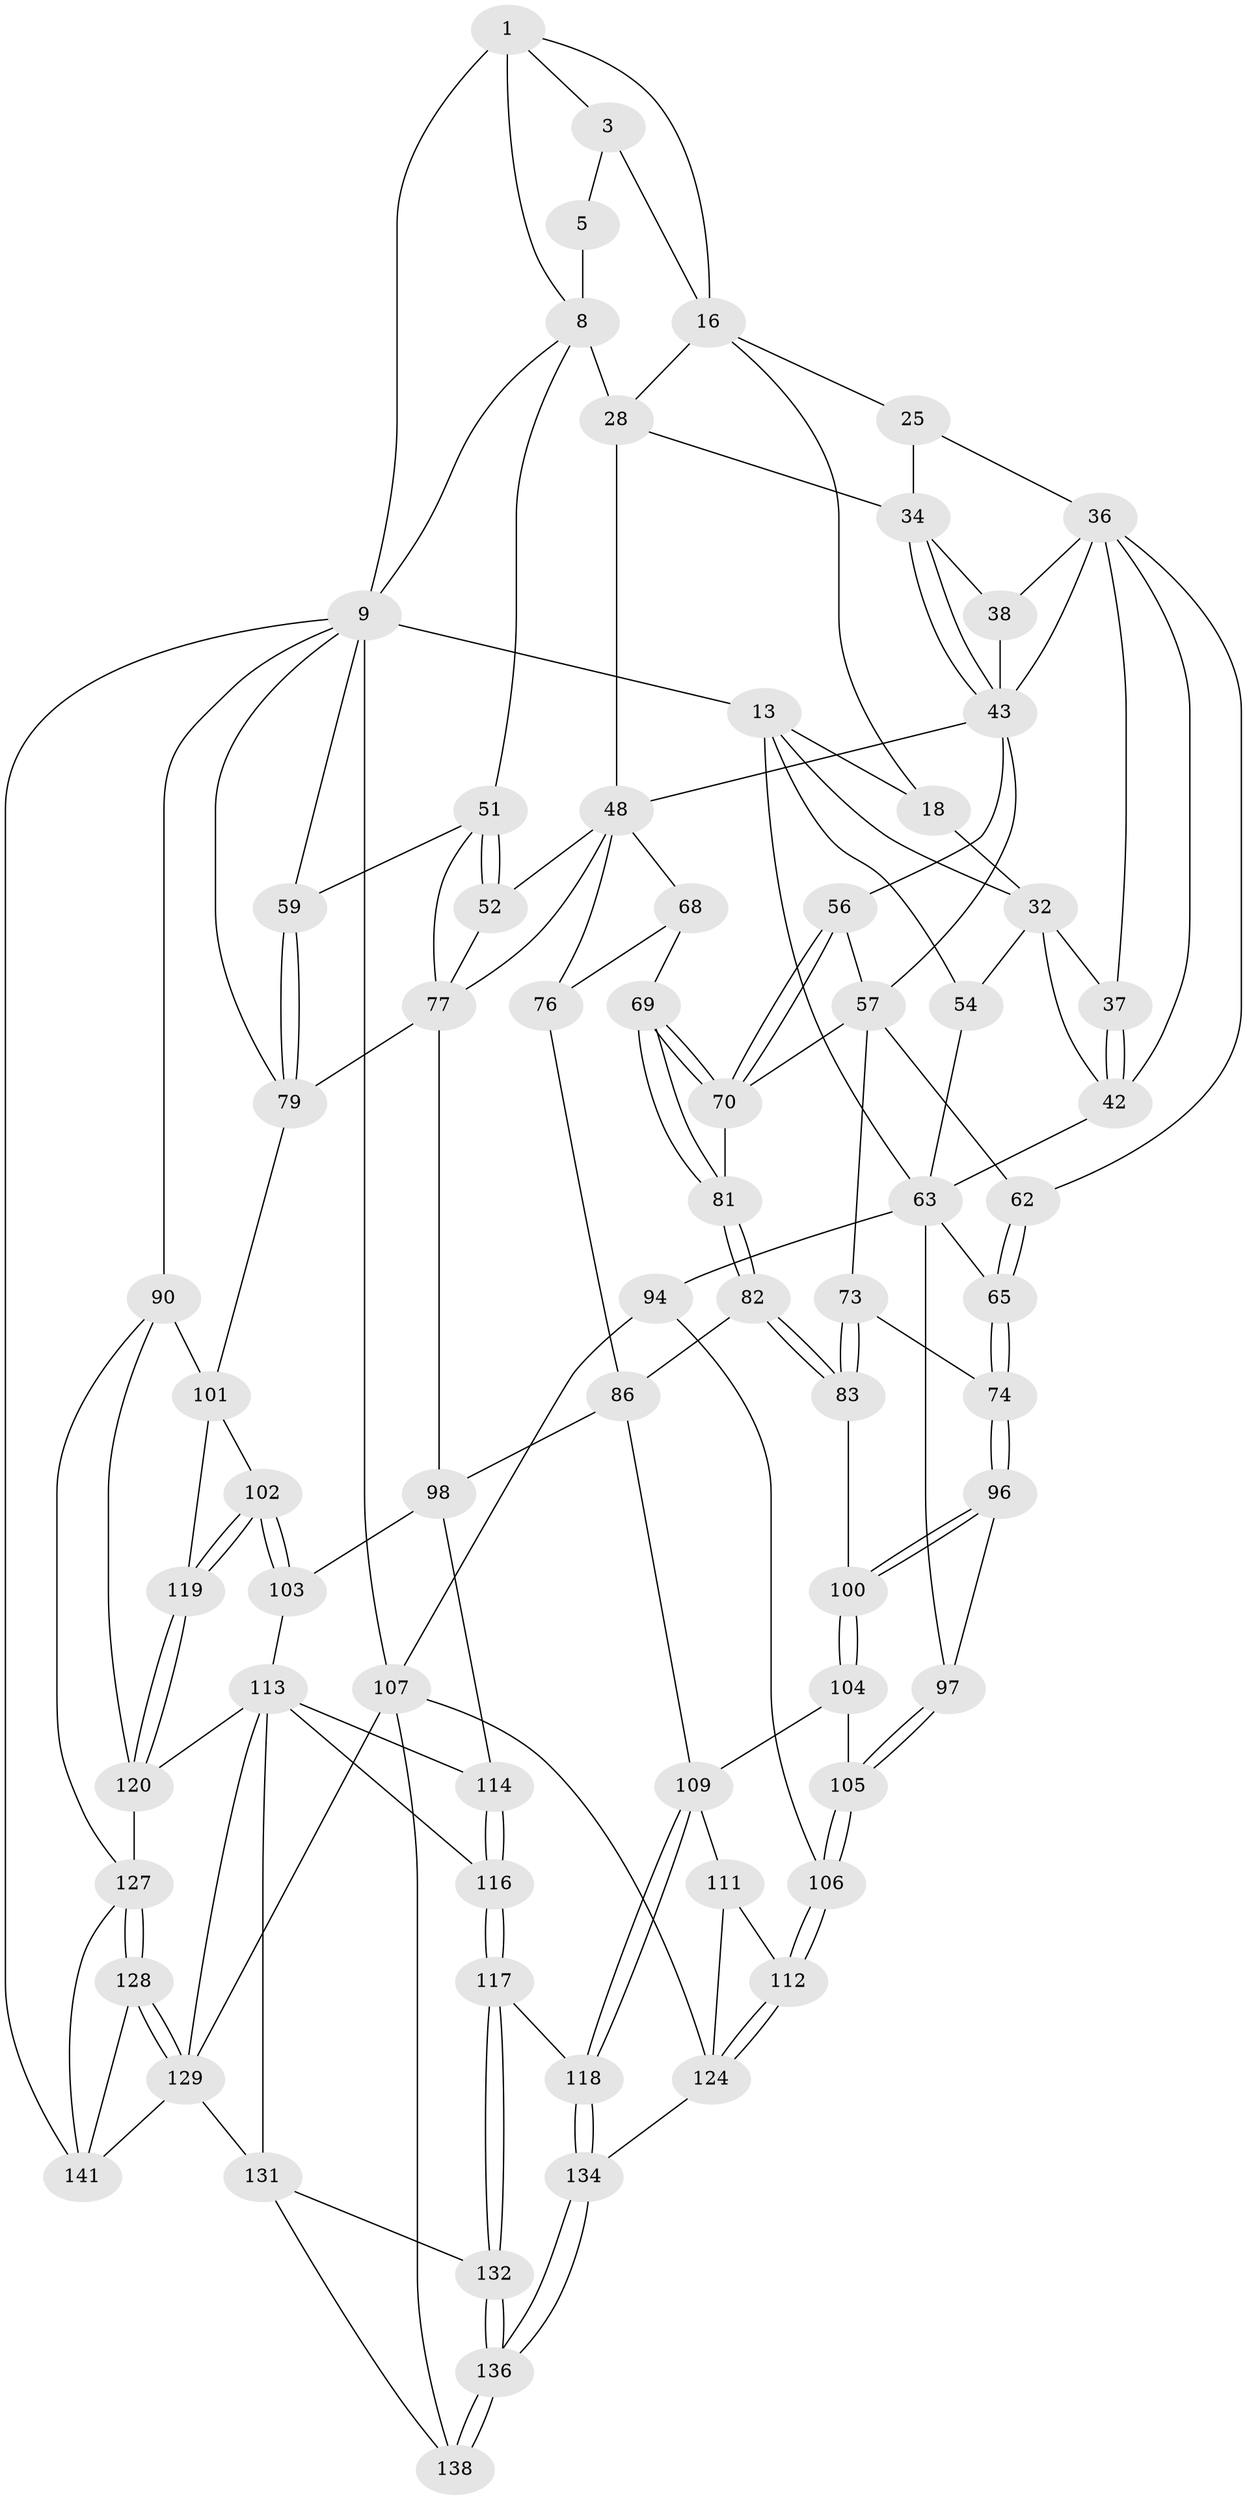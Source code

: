 // original degree distribution, {3: 0.020833333333333332, 4: 0.1597222222222222, 5: 0.6597222222222222, 6: 0.1597222222222222}
// Generated by graph-tools (version 1.1) at 2025/28/03/15/25 16:28:06]
// undirected, 72 vertices, 166 edges
graph export_dot {
graph [start="1"]
  node [color=gray90,style=filled];
  1 [pos="+0.7156637609073486+0",super="+7+2"];
  3 [pos="+0.5313132687350716+0.07012747584764904",super="+4"];
  5 [pos="+0.5729741766330109+0.09898064341350875",super="+6"];
  8 [pos="+0.6419970557000925+0.07455739567817775",super="+20"];
  9 [pos="+1+0",super="+89+10+22"];
  13 [pos="+0+0.11284525710975846",super="+55+14"];
  16 [pos="+0.30660375746102037+0",super="+17+19"];
  18 [pos="+0.09061708938569807+0.10334697461145408"];
  25 [pos="+0.407693961822035+0.15508544608280744",super="+26"];
  28 [pos="+0.5867584327974954+0.21268814163134384",super="+29"];
  32 [pos="+0.0027635544579350277+0.15389811422112776",super="+46+33"];
  34 [pos="+0.49719723716874664+0.23243230065095846",super="+35"];
  36 [pos="+0.277304051514937+0.11073439866082539",super="+39"];
  37 [pos="+0.18953379541095372+0.17266557323258436"];
  38 [pos="+0.39928065616144903+0.20092754795211212"];
  42 [pos="+0.1877122124521863+0.2867301668768306",super="+45"];
  43 [pos="+0.48517397780654314+0.2581136823853802",super="+44+50"];
  48 [pos="+0.601325835465612+0.3476939016916731",super="+53+49"];
  51 [pos="+0.7341775101757115+0.3335206437464647",super="+60"];
  52 [pos="+0.7292741884837226+0.3422792923275992"];
  54 [pos="+0.05985530396816356+0.3323189074816363"];
  56 [pos="+0.40500329095991217+0.33829812641198914"];
  57 [pos="+0.37904748537601096+0.3338075952158998",super="+61"];
  59 [pos="+0.9437635905397357+0.3186213734208211"];
  62 [pos="+0.2775868049031736+0.3569671830739068"];
  63 [pos="+0.1312159184873984+0.38710780258885097",super="+66+64"];
  65 [pos="+0.2723586118580536+0.39080311926491246"];
  68 [pos="+0.48926641751814276+0.40523950446230256"];
  69 [pos="+0.4644747766022076+0.411624693270008"];
  70 [pos="+0.4621161135340593+0.41028714663333304",super="+71"];
  73 [pos="+0.29558218330228403+0.465091507465382"];
  74 [pos="+0.29348245781500304+0.4644910574530892"];
  76 [pos="+0.5448776449112163+0.4519887330172545",super="+85"];
  77 [pos="+0.7793648217385368+0.474878476780277",super="+78"];
  79 [pos="+0.9058198334190838+0.547157660922793",super="+80"];
  81 [pos="+0.4193595558291079+0.510996775824302"];
  82 [pos="+0.41180435221027273+0.5525466027860972"];
  83 [pos="+0.3867348592887201+0.5469357723563002"];
  86 [pos="+0.4988401497864237+0.5910428816635795",super="+87"];
  90 [pos="+1+1",super="+137+91"];
  94 [pos="+0.12991131236116743+0.5230889301952834",super="+95"];
  96 [pos="+0.24623602449807896+0.48653075118627237"];
  97 [pos="+0.16983574118870615+0.5046390809633683"];
  98 [pos="+0.618139065288396+0.5329730863363057",super="+99"];
  100 [pos="+0.28759859576608315+0.6039758985180367"];
  101 [pos="+0.8270719592910407+0.5766433098273626",super="+115"];
  102 [pos="+0.8081868383383075+0.6036130773437933"];
  103 [pos="+0.7527147741214427+0.6112715030880365"];
  104 [pos="+0.26926297637359853+0.6222642238128612"];
  105 [pos="+0.24862396152044505+0.6189165605812954"];
  106 [pos="+0.14965812983146057+0.6810963451079334"];
  107 [pos="+0+0.9750075002019631",super="+108+125"];
  109 [pos="+0.4163380174630339+0.6805059635154357",super="+110"];
  111 [pos="+0.3023499375311128+0.731089574538188"];
  112 [pos="+0.13348634542671062+0.717714651776867"];
  113 [pos="+0.662166428659507+0.6606002094677107",super="+121"];
  114 [pos="+0.5777299877525438+0.6588169930760155"];
  116 [pos="+0.5752000163502259+0.7148558420024947"];
  117 [pos="+0.44310364503059607+0.7450664705060392"];
  118 [pos="+0.4375229205748427+0.736339477915435"];
  119 [pos="+0.8191953429979928+0.7661666170158956"];
  120 [pos="+0.8187609982567597+0.7674290111920065",super="+126"];
  124 [pos="+0.026368476193371623+0.811264264234124",super="+135"];
  127 [pos="+0.7606178825236596+0.8491584548963808",super="+139"];
  128 [pos="+0.6896335707357474+0.9010785867343288"];
  129 [pos="+0.636317046039734+0.9164463596103927",super="+130+143"];
  131 [pos="+0.5571576306764677+0.8409413769289182",super="+133"];
  132 [pos="+0.4704582266631465+0.8124468817336672"];
  134 [pos="+0.31427270463301643+0.8357191509930243"];
  136 [pos="+0.3402690586256032+0.8916474364437673"];
  138 [pos="+0.33718246098544513+0.9222411359728341"];
  141 [pos="+0.8134285012075096+0.9822374880720498",super="+142"];
  1 -- 8;
  1 -- 9 [weight=2];
  1 -- 16;
  1 -- 3;
  3 -- 5;
  3 -- 16 [weight=2];
  5 -- 8 [weight=2];
  8 -- 51;
  8 -- 28 [weight=2];
  8 -- 9;
  9 -- 90 [weight=2];
  9 -- 13;
  9 -- 107 [weight=2];
  9 -- 141;
  9 -- 59;
  9 -- 79;
  13 -- 54;
  13 -- 63;
  13 -- 32;
  13 -- 18;
  16 -- 18;
  16 -- 25 [weight=2];
  16 -- 28;
  18 -- 32;
  25 -- 34;
  25 -- 36;
  28 -- 48;
  28 -- 34;
  32 -- 54;
  32 -- 37;
  32 -- 42;
  34 -- 43;
  34 -- 43;
  34 -- 38;
  36 -- 37;
  36 -- 38;
  36 -- 42;
  36 -- 43;
  36 -- 62;
  37 -- 42;
  37 -- 42;
  38 -- 43;
  42 -- 63;
  43 -- 57;
  43 -- 48;
  43 -- 56;
  48 -- 52;
  48 -- 76 [weight=2];
  48 -- 68;
  48 -- 77;
  51 -- 52;
  51 -- 52;
  51 -- 59;
  51 -- 77;
  52 -- 77;
  54 -- 63;
  56 -- 57;
  56 -- 70;
  56 -- 70;
  57 -- 73;
  57 -- 62;
  57 -- 70;
  59 -- 79;
  59 -- 79;
  62 -- 65;
  62 -- 65;
  63 -- 65;
  63 -- 94 [weight=2];
  63 -- 97;
  65 -- 74;
  65 -- 74;
  68 -- 69;
  68 -- 76;
  69 -- 70;
  69 -- 70;
  69 -- 81;
  69 -- 81;
  70 -- 81;
  73 -- 74;
  73 -- 83;
  73 -- 83;
  74 -- 96;
  74 -- 96;
  76 -- 86;
  77 -- 79;
  77 -- 98;
  79 -- 101;
  81 -- 82;
  81 -- 82;
  82 -- 83;
  82 -- 83;
  82 -- 86;
  83 -- 100;
  86 -- 98;
  86 -- 109;
  90 -- 127;
  90 -- 101;
  90 -- 120;
  94 -- 106;
  94 -- 107;
  96 -- 97;
  96 -- 100;
  96 -- 100;
  97 -- 105;
  97 -- 105;
  98 -- 103;
  98 -- 114;
  100 -- 104;
  100 -- 104;
  101 -- 102;
  101 -- 119;
  102 -- 103;
  102 -- 103;
  102 -- 119;
  102 -- 119;
  103 -- 113;
  104 -- 105;
  104 -- 109;
  105 -- 106;
  105 -- 106;
  106 -- 112;
  106 -- 112;
  107 -- 129;
  107 -- 138;
  107 -- 124;
  109 -- 118;
  109 -- 118;
  109 -- 111;
  111 -- 112;
  111 -- 124;
  112 -- 124;
  112 -- 124;
  113 -- 114;
  113 -- 129;
  113 -- 131;
  113 -- 116;
  113 -- 120;
  114 -- 116;
  114 -- 116;
  116 -- 117;
  116 -- 117;
  117 -- 118;
  117 -- 132;
  117 -- 132;
  118 -- 134;
  118 -- 134;
  119 -- 120;
  119 -- 120;
  120 -- 127;
  124 -- 134;
  127 -- 128;
  127 -- 128;
  127 -- 141;
  128 -- 129;
  128 -- 129;
  128 -- 141;
  129 -- 131 [weight=2];
  129 -- 141;
  131 -- 132;
  131 -- 138;
  132 -- 136;
  132 -- 136;
  134 -- 136;
  134 -- 136;
  136 -- 138;
  136 -- 138;
}
